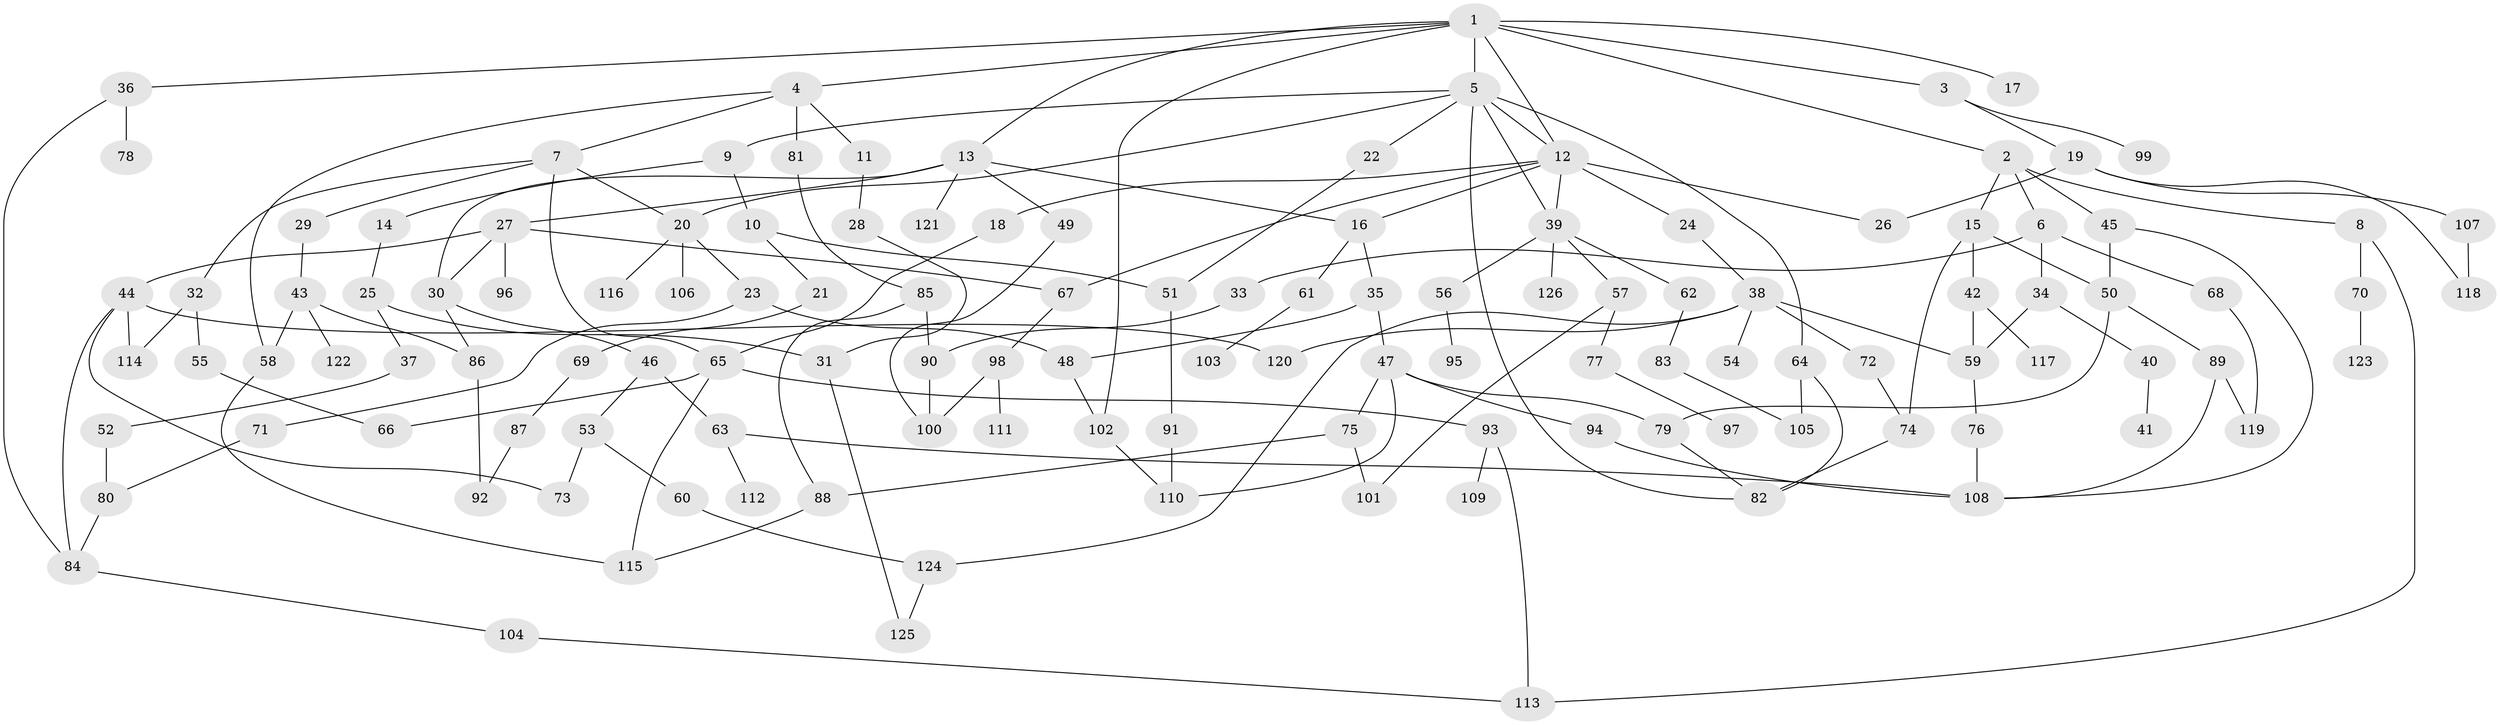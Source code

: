 // Generated by graph-tools (version 1.1) at 2025/34/03/09/25 02:34:14]
// undirected, 126 vertices, 175 edges
graph export_dot {
graph [start="1"]
  node [color=gray90,style=filled];
  1;
  2;
  3;
  4;
  5;
  6;
  7;
  8;
  9;
  10;
  11;
  12;
  13;
  14;
  15;
  16;
  17;
  18;
  19;
  20;
  21;
  22;
  23;
  24;
  25;
  26;
  27;
  28;
  29;
  30;
  31;
  32;
  33;
  34;
  35;
  36;
  37;
  38;
  39;
  40;
  41;
  42;
  43;
  44;
  45;
  46;
  47;
  48;
  49;
  50;
  51;
  52;
  53;
  54;
  55;
  56;
  57;
  58;
  59;
  60;
  61;
  62;
  63;
  64;
  65;
  66;
  67;
  68;
  69;
  70;
  71;
  72;
  73;
  74;
  75;
  76;
  77;
  78;
  79;
  80;
  81;
  82;
  83;
  84;
  85;
  86;
  87;
  88;
  89;
  90;
  91;
  92;
  93;
  94;
  95;
  96;
  97;
  98;
  99;
  100;
  101;
  102;
  103;
  104;
  105;
  106;
  107;
  108;
  109;
  110;
  111;
  112;
  113;
  114;
  115;
  116;
  117;
  118;
  119;
  120;
  121;
  122;
  123;
  124;
  125;
  126;
  1 -- 2;
  1 -- 3;
  1 -- 4;
  1 -- 5;
  1 -- 12;
  1 -- 13;
  1 -- 17;
  1 -- 36;
  1 -- 102;
  2 -- 6;
  2 -- 8;
  2 -- 15;
  2 -- 45;
  3 -- 19;
  3 -- 99;
  4 -- 7;
  4 -- 11;
  4 -- 58;
  4 -- 81;
  5 -- 9;
  5 -- 22;
  5 -- 64;
  5 -- 12;
  5 -- 82;
  5 -- 39;
  5 -- 20;
  6 -- 33;
  6 -- 34;
  6 -- 68;
  7 -- 20;
  7 -- 29;
  7 -- 32;
  7 -- 65;
  8 -- 70;
  8 -- 113;
  9 -- 10;
  9 -- 14;
  10 -- 21;
  10 -- 51;
  11 -- 28;
  12 -- 16;
  12 -- 18;
  12 -- 24;
  12 -- 26;
  12 -- 39;
  12 -- 67;
  13 -- 27;
  13 -- 30;
  13 -- 49;
  13 -- 121;
  13 -- 16;
  14 -- 25;
  15 -- 42;
  15 -- 74;
  15 -- 50;
  16 -- 35;
  16 -- 61;
  18 -- 65;
  19 -- 107;
  19 -- 118;
  19 -- 26;
  20 -- 23;
  20 -- 106;
  20 -- 116;
  21 -- 69;
  22 -- 51;
  23 -- 71;
  23 -- 48;
  24 -- 38;
  25 -- 37;
  25 -- 31;
  27 -- 44;
  27 -- 67;
  27 -- 96;
  27 -- 30;
  28 -- 31;
  29 -- 43;
  30 -- 46;
  30 -- 86;
  31 -- 125;
  32 -- 55;
  32 -- 114;
  33 -- 90;
  34 -- 40;
  34 -- 59;
  35 -- 47;
  35 -- 48;
  36 -- 78;
  36 -- 84;
  37 -- 52;
  38 -- 54;
  38 -- 59;
  38 -- 72;
  38 -- 124;
  38 -- 120;
  39 -- 56;
  39 -- 57;
  39 -- 62;
  39 -- 126;
  40 -- 41;
  42 -- 117;
  42 -- 59;
  43 -- 122;
  43 -- 58;
  43 -- 86;
  44 -- 120;
  44 -- 114;
  44 -- 73;
  44 -- 84;
  45 -- 50;
  45 -- 108;
  46 -- 53;
  46 -- 63;
  47 -- 75;
  47 -- 94;
  47 -- 110;
  47 -- 79;
  48 -- 102;
  49 -- 100;
  50 -- 79;
  50 -- 89;
  51 -- 91;
  52 -- 80;
  53 -- 60;
  53 -- 73;
  55 -- 66;
  56 -- 95;
  57 -- 77;
  57 -- 101;
  58 -- 115;
  59 -- 76;
  60 -- 124;
  61 -- 103;
  62 -- 83;
  63 -- 108;
  63 -- 112;
  64 -- 105;
  64 -- 82;
  65 -- 93;
  65 -- 115;
  65 -- 66;
  67 -- 98;
  68 -- 119;
  69 -- 87;
  70 -- 123;
  71 -- 80;
  72 -- 74;
  74 -- 82;
  75 -- 88;
  75 -- 101;
  76 -- 108;
  77 -- 97;
  79 -- 82;
  80 -- 84;
  81 -- 85;
  83 -- 105;
  84 -- 104;
  85 -- 90;
  85 -- 88;
  86 -- 92;
  87 -- 92;
  88 -- 115;
  89 -- 119;
  89 -- 108;
  90 -- 100;
  91 -- 110;
  93 -- 109;
  93 -- 113;
  94 -- 108;
  98 -- 100;
  98 -- 111;
  102 -- 110;
  104 -- 113;
  107 -- 118;
  124 -- 125;
}
